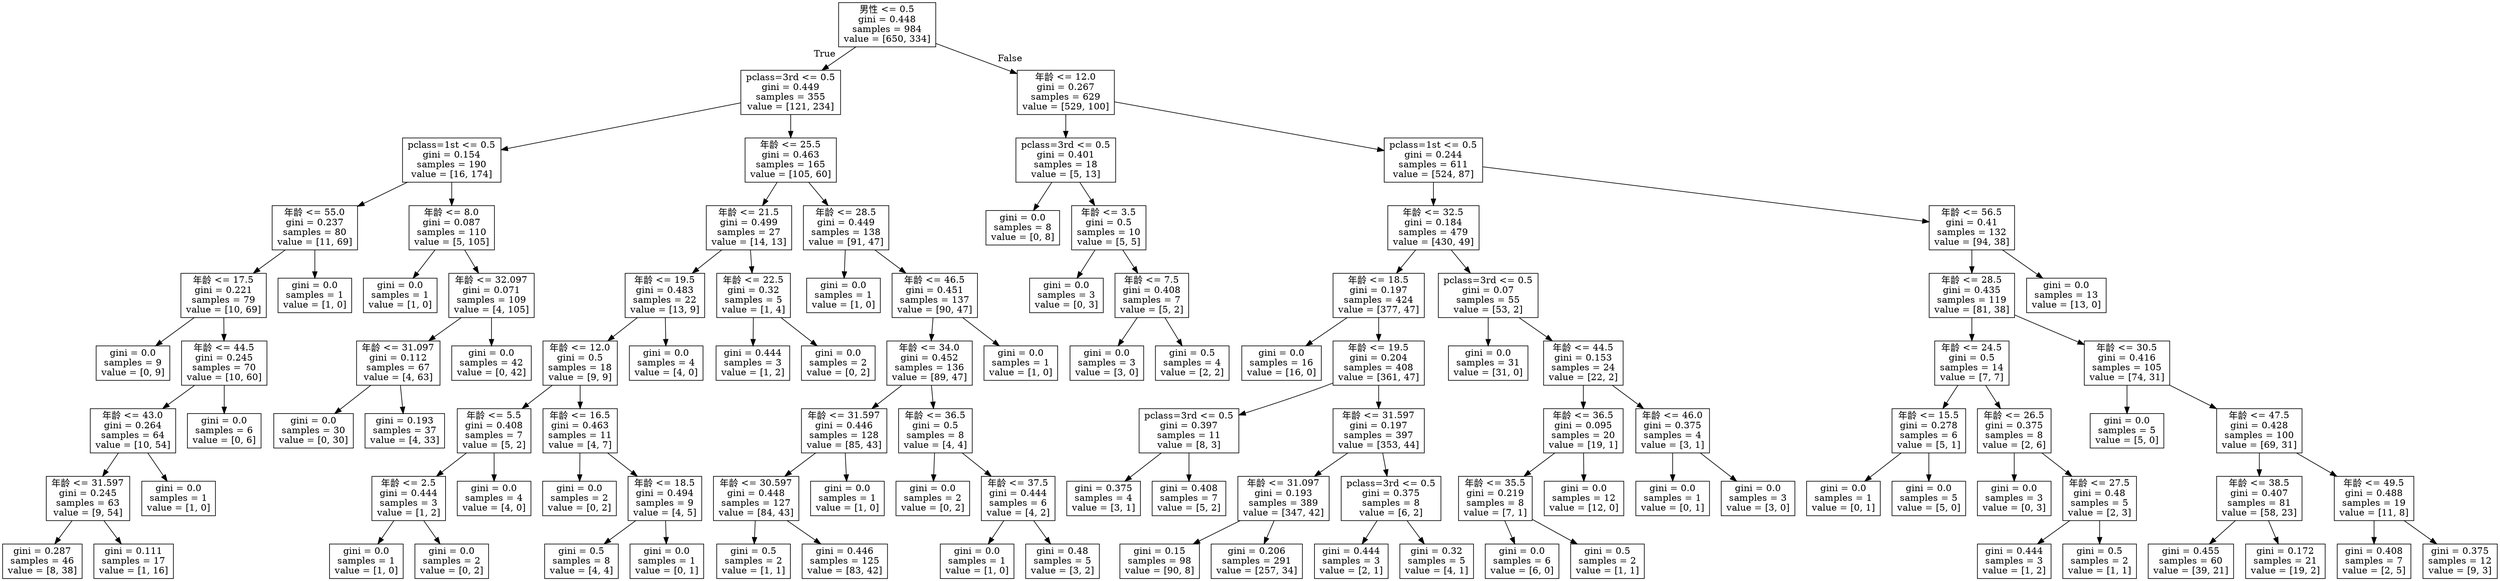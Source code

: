 digraph Tree {
node [shape=box] ;
0 [label="男性 <= 0.5\ngini = 0.448\nsamples = 984\nvalue = [650, 334]"] ;
1 [label="pclass=3rd <= 0.5\ngini = 0.449\nsamples = 355\nvalue = [121, 234]"] ;
0 -> 1 [labeldistance=2.5, labelangle=45, headlabel="True"] ;
2 [label="pclass=1st <= 0.5\ngini = 0.154\nsamples = 190\nvalue = [16, 174]"] ;
1 -> 2 ;
3 [label="年龄 <= 55.0\ngini = 0.237\nsamples = 80\nvalue = [11, 69]"] ;
2 -> 3 ;
4 [label="年龄 <= 17.5\ngini = 0.221\nsamples = 79\nvalue = [10, 69]"] ;
3 -> 4 ;
5 [label="gini = 0.0\nsamples = 9\nvalue = [0, 9]"] ;
4 -> 5 ;
6 [label="年龄 <= 44.5\ngini = 0.245\nsamples = 70\nvalue = [10, 60]"] ;
4 -> 6 ;
7 [label="年龄 <= 43.0\ngini = 0.264\nsamples = 64\nvalue = [10, 54]"] ;
6 -> 7 ;
8 [label="年龄 <= 31.597\ngini = 0.245\nsamples = 63\nvalue = [9, 54]"] ;
7 -> 8 ;
9 [label="gini = 0.287\nsamples = 46\nvalue = [8, 38]"] ;
8 -> 9 ;
10 [label="gini = 0.111\nsamples = 17\nvalue = [1, 16]"] ;
8 -> 10 ;
11 [label="gini = 0.0\nsamples = 1\nvalue = [1, 0]"] ;
7 -> 11 ;
12 [label="gini = 0.0\nsamples = 6\nvalue = [0, 6]"] ;
6 -> 12 ;
13 [label="gini = 0.0\nsamples = 1\nvalue = [1, 0]"] ;
3 -> 13 ;
14 [label="年龄 <= 8.0\ngini = 0.087\nsamples = 110\nvalue = [5, 105]"] ;
2 -> 14 ;
15 [label="gini = 0.0\nsamples = 1\nvalue = [1, 0]"] ;
14 -> 15 ;
16 [label="年龄 <= 32.097\ngini = 0.071\nsamples = 109\nvalue = [4, 105]"] ;
14 -> 16 ;
17 [label="年龄 <= 31.097\ngini = 0.112\nsamples = 67\nvalue = [4, 63]"] ;
16 -> 17 ;
18 [label="gini = 0.0\nsamples = 30\nvalue = [0, 30]"] ;
17 -> 18 ;
19 [label="gini = 0.193\nsamples = 37\nvalue = [4, 33]"] ;
17 -> 19 ;
20 [label="gini = 0.0\nsamples = 42\nvalue = [0, 42]"] ;
16 -> 20 ;
21 [label="年龄 <= 25.5\ngini = 0.463\nsamples = 165\nvalue = [105, 60]"] ;
1 -> 21 ;
22 [label="年龄 <= 21.5\ngini = 0.499\nsamples = 27\nvalue = [14, 13]"] ;
21 -> 22 ;
23 [label="年龄 <= 19.5\ngini = 0.483\nsamples = 22\nvalue = [13, 9]"] ;
22 -> 23 ;
24 [label="年龄 <= 12.0\ngini = 0.5\nsamples = 18\nvalue = [9, 9]"] ;
23 -> 24 ;
25 [label="年龄 <= 5.5\ngini = 0.408\nsamples = 7\nvalue = [5, 2]"] ;
24 -> 25 ;
26 [label="年龄 <= 2.5\ngini = 0.444\nsamples = 3\nvalue = [1, 2]"] ;
25 -> 26 ;
27 [label="gini = 0.0\nsamples = 1\nvalue = [1, 0]"] ;
26 -> 27 ;
28 [label="gini = 0.0\nsamples = 2\nvalue = [0, 2]"] ;
26 -> 28 ;
29 [label="gini = 0.0\nsamples = 4\nvalue = [4, 0]"] ;
25 -> 29 ;
30 [label="年龄 <= 16.5\ngini = 0.463\nsamples = 11\nvalue = [4, 7]"] ;
24 -> 30 ;
31 [label="gini = 0.0\nsamples = 2\nvalue = [0, 2]"] ;
30 -> 31 ;
32 [label="年龄 <= 18.5\ngini = 0.494\nsamples = 9\nvalue = [4, 5]"] ;
30 -> 32 ;
33 [label="gini = 0.5\nsamples = 8\nvalue = [4, 4]"] ;
32 -> 33 ;
34 [label="gini = 0.0\nsamples = 1\nvalue = [0, 1]"] ;
32 -> 34 ;
35 [label="gini = 0.0\nsamples = 4\nvalue = [4, 0]"] ;
23 -> 35 ;
36 [label="年龄 <= 22.5\ngini = 0.32\nsamples = 5\nvalue = [1, 4]"] ;
22 -> 36 ;
37 [label="gini = 0.444\nsamples = 3\nvalue = [1, 2]"] ;
36 -> 37 ;
38 [label="gini = 0.0\nsamples = 2\nvalue = [0, 2]"] ;
36 -> 38 ;
39 [label="年龄 <= 28.5\ngini = 0.449\nsamples = 138\nvalue = [91, 47]"] ;
21 -> 39 ;
40 [label="gini = 0.0\nsamples = 1\nvalue = [1, 0]"] ;
39 -> 40 ;
41 [label="年龄 <= 46.5\ngini = 0.451\nsamples = 137\nvalue = [90, 47]"] ;
39 -> 41 ;
42 [label="年龄 <= 34.0\ngini = 0.452\nsamples = 136\nvalue = [89, 47]"] ;
41 -> 42 ;
43 [label="年龄 <= 31.597\ngini = 0.446\nsamples = 128\nvalue = [85, 43]"] ;
42 -> 43 ;
44 [label="年龄 <= 30.597\ngini = 0.448\nsamples = 127\nvalue = [84, 43]"] ;
43 -> 44 ;
45 [label="gini = 0.5\nsamples = 2\nvalue = [1, 1]"] ;
44 -> 45 ;
46 [label="gini = 0.446\nsamples = 125\nvalue = [83, 42]"] ;
44 -> 46 ;
47 [label="gini = 0.0\nsamples = 1\nvalue = [1, 0]"] ;
43 -> 47 ;
48 [label="年龄 <= 36.5\ngini = 0.5\nsamples = 8\nvalue = [4, 4]"] ;
42 -> 48 ;
49 [label="gini = 0.0\nsamples = 2\nvalue = [0, 2]"] ;
48 -> 49 ;
50 [label="年龄 <= 37.5\ngini = 0.444\nsamples = 6\nvalue = [4, 2]"] ;
48 -> 50 ;
51 [label="gini = 0.0\nsamples = 1\nvalue = [1, 0]"] ;
50 -> 51 ;
52 [label="gini = 0.48\nsamples = 5\nvalue = [3, 2]"] ;
50 -> 52 ;
53 [label="gini = 0.0\nsamples = 1\nvalue = [1, 0]"] ;
41 -> 53 ;
54 [label="年龄 <= 12.0\ngini = 0.267\nsamples = 629\nvalue = [529, 100]"] ;
0 -> 54 [labeldistance=2.5, labelangle=-45, headlabel="False"] ;
55 [label="pclass=3rd <= 0.5\ngini = 0.401\nsamples = 18\nvalue = [5, 13]"] ;
54 -> 55 ;
56 [label="gini = 0.0\nsamples = 8\nvalue = [0, 8]"] ;
55 -> 56 ;
57 [label="年龄 <= 3.5\ngini = 0.5\nsamples = 10\nvalue = [5, 5]"] ;
55 -> 57 ;
58 [label="gini = 0.0\nsamples = 3\nvalue = [0, 3]"] ;
57 -> 58 ;
59 [label="年龄 <= 7.5\ngini = 0.408\nsamples = 7\nvalue = [5, 2]"] ;
57 -> 59 ;
60 [label="gini = 0.0\nsamples = 3\nvalue = [3, 0]"] ;
59 -> 60 ;
61 [label="gini = 0.5\nsamples = 4\nvalue = [2, 2]"] ;
59 -> 61 ;
62 [label="pclass=1st <= 0.5\ngini = 0.244\nsamples = 611\nvalue = [524, 87]"] ;
54 -> 62 ;
63 [label="年龄 <= 32.5\ngini = 0.184\nsamples = 479\nvalue = [430, 49]"] ;
62 -> 63 ;
64 [label="年龄 <= 18.5\ngini = 0.197\nsamples = 424\nvalue = [377, 47]"] ;
63 -> 64 ;
65 [label="gini = 0.0\nsamples = 16\nvalue = [16, 0]"] ;
64 -> 65 ;
66 [label="年龄 <= 19.5\ngini = 0.204\nsamples = 408\nvalue = [361, 47]"] ;
64 -> 66 ;
67 [label="pclass=3rd <= 0.5\ngini = 0.397\nsamples = 11\nvalue = [8, 3]"] ;
66 -> 67 ;
68 [label="gini = 0.375\nsamples = 4\nvalue = [3, 1]"] ;
67 -> 68 ;
69 [label="gini = 0.408\nsamples = 7\nvalue = [5, 2]"] ;
67 -> 69 ;
70 [label="年龄 <= 31.597\ngini = 0.197\nsamples = 397\nvalue = [353, 44]"] ;
66 -> 70 ;
71 [label="年龄 <= 31.097\ngini = 0.193\nsamples = 389\nvalue = [347, 42]"] ;
70 -> 71 ;
72 [label="gini = 0.15\nsamples = 98\nvalue = [90, 8]"] ;
71 -> 72 ;
73 [label="gini = 0.206\nsamples = 291\nvalue = [257, 34]"] ;
71 -> 73 ;
74 [label="pclass=3rd <= 0.5\ngini = 0.375\nsamples = 8\nvalue = [6, 2]"] ;
70 -> 74 ;
75 [label="gini = 0.444\nsamples = 3\nvalue = [2, 1]"] ;
74 -> 75 ;
76 [label="gini = 0.32\nsamples = 5\nvalue = [4, 1]"] ;
74 -> 76 ;
77 [label="pclass=3rd <= 0.5\ngini = 0.07\nsamples = 55\nvalue = [53, 2]"] ;
63 -> 77 ;
78 [label="gini = 0.0\nsamples = 31\nvalue = [31, 0]"] ;
77 -> 78 ;
79 [label="年龄 <= 44.5\ngini = 0.153\nsamples = 24\nvalue = [22, 2]"] ;
77 -> 79 ;
80 [label="年龄 <= 36.5\ngini = 0.095\nsamples = 20\nvalue = [19, 1]"] ;
79 -> 80 ;
81 [label="年龄 <= 35.5\ngini = 0.219\nsamples = 8\nvalue = [7, 1]"] ;
80 -> 81 ;
82 [label="gini = 0.0\nsamples = 6\nvalue = [6, 0]"] ;
81 -> 82 ;
83 [label="gini = 0.5\nsamples = 2\nvalue = [1, 1]"] ;
81 -> 83 ;
84 [label="gini = 0.0\nsamples = 12\nvalue = [12, 0]"] ;
80 -> 84 ;
85 [label="年龄 <= 46.0\ngini = 0.375\nsamples = 4\nvalue = [3, 1]"] ;
79 -> 85 ;
86 [label="gini = 0.0\nsamples = 1\nvalue = [0, 1]"] ;
85 -> 86 ;
87 [label="gini = 0.0\nsamples = 3\nvalue = [3, 0]"] ;
85 -> 87 ;
88 [label="年龄 <= 56.5\ngini = 0.41\nsamples = 132\nvalue = [94, 38]"] ;
62 -> 88 ;
89 [label="年龄 <= 28.5\ngini = 0.435\nsamples = 119\nvalue = [81, 38]"] ;
88 -> 89 ;
90 [label="年龄 <= 24.5\ngini = 0.5\nsamples = 14\nvalue = [7, 7]"] ;
89 -> 90 ;
91 [label="年龄 <= 15.5\ngini = 0.278\nsamples = 6\nvalue = [5, 1]"] ;
90 -> 91 ;
92 [label="gini = 0.0\nsamples = 1\nvalue = [0, 1]"] ;
91 -> 92 ;
93 [label="gini = 0.0\nsamples = 5\nvalue = [5, 0]"] ;
91 -> 93 ;
94 [label="年龄 <= 26.5\ngini = 0.375\nsamples = 8\nvalue = [2, 6]"] ;
90 -> 94 ;
95 [label="gini = 0.0\nsamples = 3\nvalue = [0, 3]"] ;
94 -> 95 ;
96 [label="年龄 <= 27.5\ngini = 0.48\nsamples = 5\nvalue = [2, 3]"] ;
94 -> 96 ;
97 [label="gini = 0.444\nsamples = 3\nvalue = [1, 2]"] ;
96 -> 97 ;
98 [label="gini = 0.5\nsamples = 2\nvalue = [1, 1]"] ;
96 -> 98 ;
99 [label="年龄 <= 30.5\ngini = 0.416\nsamples = 105\nvalue = [74, 31]"] ;
89 -> 99 ;
100 [label="gini = 0.0\nsamples = 5\nvalue = [5, 0]"] ;
99 -> 100 ;
101 [label="年龄 <= 47.5\ngini = 0.428\nsamples = 100\nvalue = [69, 31]"] ;
99 -> 101 ;
102 [label="年龄 <= 38.5\ngini = 0.407\nsamples = 81\nvalue = [58, 23]"] ;
101 -> 102 ;
103 [label="gini = 0.455\nsamples = 60\nvalue = [39, 21]"] ;
102 -> 103 ;
104 [label="gini = 0.172\nsamples = 21\nvalue = [19, 2]"] ;
102 -> 104 ;
105 [label="年龄 <= 49.5\ngini = 0.488\nsamples = 19\nvalue = [11, 8]"] ;
101 -> 105 ;
106 [label="gini = 0.408\nsamples = 7\nvalue = [2, 5]"] ;
105 -> 106 ;
107 [label="gini = 0.375\nsamples = 12\nvalue = [9, 3]"] ;
105 -> 107 ;
108 [label="gini = 0.0\nsamples = 13\nvalue = [13, 0]"] ;
88 -> 108 ;
}